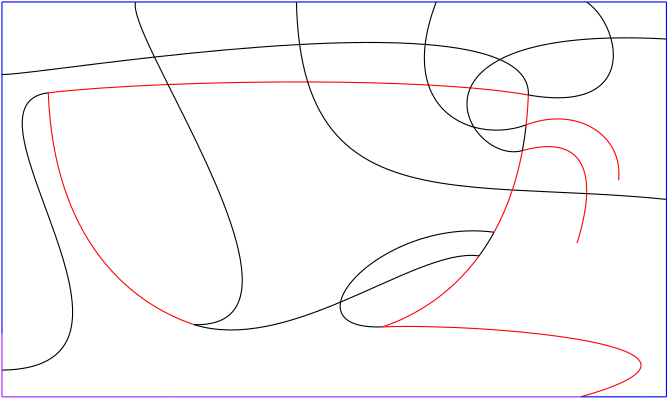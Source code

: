<?xml version="1.0" encoding="UTF-8"?>
<ipe version="70005" creator="HGeometry"><ipestyle name="basic">
<color name="red" value="1 0 0"/>
<color name="green" value="0 1 0"/>
<color name="blue" value="0 0 1"/>
<color name="yellow" value="1 1 0"/>
<color name="orange" value="1 0.647 0"/>
<color name="gold" value="1 0.843 0"/>
<color name="purple" value="0.627 0.125 0.941"/>
<color name="gray" value="0.745 0.745 0.745"/>
<color name="brown" value="0.647 0.165 0.165"/>
<color name="navy" value="0 0 0.502"/>
<color name="pink" value="1 0.753 0.796"/>
<color name="seagreen" value="0.18 0.545 0.341"/>
<color name="turquoise" value="0.251 0.878 0.816"/>
<color name="violet" value="0.933 0.51 0.933"/>
<color name="darkblue" value="0 0 0.545"/>
<color name="darkcyan" value="0 0.545 0.545"/>
<color name="darkgray" value="0.663 0.663 0.663"/>
<color name="darkgreen" value="0 0.392 0"/>
<color name="darkmagenta" value="0.545 0 0.545"/>
<color name="darkorange" value="1 0.549 0"/>
<color name="darkred" value="0.545 0 0"/>
<color name="lightblue" value="0.678 0.847 0.902"/>
<color name="lightcyan" value="0.878 1 1"/>
<color name="lightgray" value="0.827 0.827 0.827"/>
<color name="lightgreen" value="0.565 0.933 0.565"/>
<color name="lightyellow" value="1 1 0.878"/>
<dashstyle name="dashed" value="[4] 0"/>
<dashstyle name="dotted" value="[1 3] 0"/>
<dashstyle name="dash dotted" value="[4 2 1 2] 0"/>
<dashstyle name="dash dot dotted" value="[4 2 1 2 1 2] 0"/>
<pen name="heavier" value="0.8"/>
<pen name="fat" value="1.2"/>
<pen name="ultrafat" value="2"/>
<textsize name="large" value="\large"/>
<textsize name="Large" value="\Large"/>
<textsize name="LARGE" value="\LARGE"/>
<textsize name="huge" value="\huge"/>
<textsize name="Huge" value="\Huge"/>
<textsize name="small" value="\small"/>
<textsize name="footnote" value="\footnotesize"/>
<textsize name="tiny" value="\tiny"/>
<symbolsize name="small" value="2"/>
<symbolsize name="tiny" value="1.1"/>
<symbolsize name="large" value="5"/>
<arrowsize name="small" value="5"/>
<arrowsize name="tiny" value="3"/>
<arrowsize name="large" value="10"/>
<gridsize name="4 pts" value="4"/>
<gridsize name="8 pts (~3 mm)" value="8"/>
<gridsize name="16 pts (~6 mm)" value="16"/>
<gridsize name="32 pts (~12 mm)" value="32"/>
<gridsize name="10 pts (~3.5 mm)" value="10"/>
<gridsize name="20 pts (~7 mm)" value="20"/>
<gridsize name="14 pts (~5 mm)" value="14"/>
<gridsize name="28 pts (~10 mm)" value="28"/>
<gridsize name="56 pts (~20 mm)" value="56"/>
<anglesize name="90 deg" value="90"/>
<anglesize name="60 deg" value="60"/>
<anglesize name="45 deg" value="45"/>
<anglesize name="30 deg" value="30"/>
<anglesize name="22.5 deg" value="22.5"/>
<symbol name="mark/circle(sx)" transformations="translations">
<path fill="sym-stroke">
0.6 0 0 0.6 0 0 e 0.4 0 0 0.4 0 0 e
</path></symbol>
<symbol name="mark/disk(sx)" transformations="translations">
<path fill="sym-stroke">
0.6 0 0 0.6 0 0 e
</path></symbol>
<symbol name="mark/fdisk(sfx)" transformations="translations">
<group><path fill="sym-fill">
0.5 0 0 0.5 0 0 e
</path><path fill="sym-stroke" fillrule="eofill">
0.6 0 0 0.6 0 0 e 0.4 0 0 0.4 0 0 e
</path></group></symbol>
<symbol name="mark/box(sx)" transformations="translations">
<path fill="sym-stroke" fillrule="eofill">
-0.6 -0.6 m 0.6 -0.6 l 0.6 0.6 l -0.6 0.6 l h
-0.4 -0.4 m 0.4 -0.4 l 0.4 0.4 l -0.4 0.4 l h</path></symbol>
<symbol name="mark/square(sx)" transformations="translations">
<path fill="sym-stroke">
-0.6 -0.6 m 0.6 -0.6 l 0.6 0.6 l -0.6 0.6 l h</path></symbol>
<symbol name="mark/fsquare(sfx)" transformations="translations">
<group><path fill="sym-fill">
-0.5 -0.5 m 0.5 -0.5 l 0.5 0.5 l -0.5 0.5 l h</path>
<path fill="sym-stroke" fillrule="eofill">
-0.6 -0.6 m 0.6 -0.6 l 0.6 0.6 l -0.6 0.6 l h
-0.4 -0.4 m 0.4 -0.4 l 0.4 0.4 l -0.4 0.4 l h</path></group></symbol>
<symbol name="mark/cross(sx)" transformations="translations">
<group><path fill="sym-stroke">
-0.43 -0.57 m 0.57 0.43 l 0.43 0.57 l -0.57 -0.43 l h</path>
<path fill="sym-stroke">
-0.43 0.57 m 0.57 -0.43 l 0.43 -0.57 l -0.57 0.43 l h</path>
</group></symbol>
<symbol name="arrow/arc(spx)">
<path pen="sym-pen" stroke="sym-stroke" fill="sym-stroke">
0 0 m -1.0 0.333 l -1.0 -0.333 l h</path></symbol>
<symbol name="arrow/farc(spx)">
<path pen="sym-pen" stroke="sym-stroke" fill="white">
0 0 m -1.0 0.333 l -1.0 -0.333 l h</path></symbol>
<symbol name="arrow/ptarc(spx)">
<path pen="sym-pen" stroke="sym-stroke" fill="sym-stroke">
0 0 m -1.0 0.333 l -0.8 0 l -1.0 -0.333 l h</path></symbol>
<symbol name="arrow/fptarc(spx)">
<path pen="sym-pen" stroke="sym-stroke" fill="white">
0 0 m -1.0 0.333 l -0.8 0 l -1.0 -0.333 l h</path></symbol>
<symbol name="arrow/fnormal(spx)">
<path pen="sym-pen" stroke="sym-stroke" fill="white">
0 0 m -1.0 0.333 l -1.0 -0.333 l h</path></symbol>
<symbol name="arrow/pointed(spx)">
<path pen="sym-pen" stroke="sym-stroke" fill="sym-stroke">
0 0 m -1.0 0.333 l -0.8 0 l -1.0 -0.333 l h</path></symbol>
<symbol name="arrow/fpointed(spx)">
<path pen="sym-pen" stroke="sym-stroke" fill="white">
0 0 m -1.0 0.333 l -0.8 0 l -1.0 -0.333 l h</path></symbol>
<symbol name="arrow/linear(spx)">
<path pen="sym-pen" stroke="sym-stroke">
-1.0 0.333 m 0 0 l -1.0 -0.333 l</path></symbol>
<symbol name="arrow/fdouble(spx)">
<path pen="sym-pen" stroke="sym-stroke" fill="white">
0 0 m -1.0 0.333 l -1.0 -0.333 l h
-1 0 m -2.0 0.333 l -2.0 -0.333 l h
</path></symbol>
<symbol name="arrow/double(spx)">
<path pen="sym-pen" stroke="sym-stroke" fill="sym-stroke">
0 0 m -1.0 0.333 l -1.0 -0.333 l h
-1 0 m -2.0 0.333 l -2.0 -0.333 l h
</path></symbol>
<tiling name="falling" angle="-60" width="1" step="4"/>
<tiling name="rising" angle="30" width="1" step="4"/>
<textstyle name="center" begin="\begin{center}" end="\end{center}"/>
<textstyle name="itemize" begin="\begin{itemize}" end="\end{itemize}"/>
<textstyle name="item" begin="\begin{itemize}\item{}" end="\end{itemize}"/>
</ipestyle><page><layer name="alpha"/><view layers="alpha" active="alpha"/><path layer="alpha" fill="1">169.545560000000 733.367640000000 m
169.545560000000 733.367640000000 169.545560000000 733.367640000000 169.546000000000 733.367000000000 c
</path><path layer="alpha" fill="1">169.546000000000 733.367000000000 m
169.545560000000 724.670695149739 169.545560000000 715.973750299479 169.547584456000 707.269860060000 c
</path><path layer="alpha" fill="1">169.547584456000 707.269860060000 m
169.545560000000 676.069610592447 169.545560000000 644.862415735677 169.547000000000 613.652000000000 c
</path><path layer="alpha" fill="1">169.547000000000 613.652000000000 m
169.545560000000 609.380500397135 169.545560000000 605.105779915364 169.547584456000 600.822952260000 c
</path><path layer="alpha" fill="1">169.547584456000 600.822952260000 m
169.545560000000 597.623572955729 169.545560000000 594.416086477864 169.546000000000 591.208000000000 c
</path><path layer="alpha" fill="1">169.546000000000 591.208000000000 m
169.545560000000 591.208600000000 169.545560000000 591.208600000000 169.545560000000 591.208600000000 c
</path><path layer="alpha" fill="1">169.545560000000 591.208600000000 m
169.545560000000 591.208600000000 169.545560000000 591.208600000000 169.546000000000 591.208000000000 c
</path><path layer="alpha" fill="1">169.546000000000 591.208000000000 m
190.383587050781 591.208600000000 211.221614101562 591.208600000000 232.056542823486 591.208600001144 c
</path><path layer="alpha" fill="1">232.056542823486 591.208600001144 m
280.676026113281 591.208600000000 329.292411074218 591.208600000000 377.914000000000 591.210000000000 c
</path><path layer="alpha" fill="1">377.914000000000 591.210000000000 m
377.908796035156 591.208600000000 377.908796035156 591.208600000000 377.914418660000 591.209800000000 c
</path><path layer="alpha" fill="1">377.914418660000 591.209800000000 m
385.111944472656 591.208600000000 392.315092910156 591.208600000000 399.511838480072 591.208599999237 c
</path><path layer="alpha" fill="1">399.511838480072 591.208599999237 m
402.601480898437 591.208600000000 405.684720449218 591.208600000000 408.768000000000 591.208000000000 c
</path><path layer="alpha" fill="1">408.768000000000 591.208000000000 m
408.767960000000 591.208600000000 408.767960000000 591.208600000000 408.767960000000 591.208600000000 c
</path><path layer="alpha" fill="1">408.767960000000 591.208600000000 m
408.767960000000 591.208600000000 408.767960000000 591.208600000000 408.768000000000 591.208000000000 c
</path><path layer="alpha" fill="1">408.768000000000 591.208000000000 m
408.767960000000 614.904665566406 408.767960000000 638.600731132812 408.770769660000 662.289377260000 c
</path><path layer="alpha" fill="1">408.770769660000 662.289377260000 m
408.767960000000 681.541715566406 408.767960000000 700.786634433593 408.770769660000 720.025113770000 c
</path><path layer="alpha" fill="1">408.770769660000 720.025113770000 m
408.767960000000 724.476915533854 408.767960000000 728.922277766927 408.768000000000 733.367000000000 c
</path><path layer="alpha" fill="1">408.768000000000 733.367000000000 m
408.767960000000 733.367640000000 408.767960000000 733.367640000000 408.767960000000 733.367640000000 c
</path><path layer="alpha" fill="1">408.767960000000 733.367640000000 m
408.767960000000 733.367640000000 408.767960000000 733.367640000000 408.768000000000 733.367000000000 c
</path><path layer="alpha" fill="1">408.768000000000 733.367000000000 m
399.172684902343 733.367640000000 389.577409804687 733.367640000000 379.985072310000 733.369151130000 c
</path><path layer="alpha" fill="1">379.985072310000 733.369151130000 m
361.949928652343 733.367640000000 343.917722597656 733.367640000000 325.889442190000 733.369151130000 c
</path><path layer="alpha" fill="1">325.889442190000 733.369151130000 m
309.113861464843 733.367640000000 292.342206386718 733.367640000000 275.564615490000 733.369151130000 c
</path><path layer="alpha" fill="1">275.564615490000 733.369151130000 m
256.268060292968 733.367640000000 236.965569277343 733.367640000000 217.669713290000 733.369151130000 c
</path><path layer="alpha" fill="1">217.669713290000 733.369151130000 m
201.623905507812 733.367640000000 185.584732753906 733.367640000000 169.546000000000 733.367000000000 c
</path><path layer="alpha" fill="1">169.546000000000 733.367000000000 m
169.545560000000 733.367640000000 169.545560000000 733.367640000000 169.545560000000 733.367640000000 c
</path><path stroke="red">377.914418660000 591.209800000000 m
377.914418660000 591.209800000000 377.914418660000 591.209800000000 377.914000000000 591.210000000000 c
</path><path stroke="red">377.914000000000 591.210000000000 m
443.436333680000 609.623846900000 343.231826600000 617.805998590000 306.544000000000 616.396000000000 c
</path><path stroke="red">306.544000000000 616.396000000000 m
306.547370130000 616.395505890000 306.547370130000 616.395505890000 306.546281750000 616.395309280000 c
</path><path stroke="red">306.546281750000 616.395309280000 m
306.547370130000 616.395505890000 306.547370130000 616.395505890000 306.547370130000 616.395505890000 c
</path><path stroke="red">238.742786190000 617.179688070000 m
238.742786190000 617.179688070000 238.742786190000 617.179688070000 238.741697810000 617.179491460000 c
</path><path stroke="red">238.741697810000 617.179491460000 m
215.227673030000 625.017627780000 188.183740060000 648.141943880000 186.223490260000 700.659954820000 c
</path><path stroke="red">186.223490260000 700.659954820000 m
186.224578640000 700.660151430000 186.224578640000 700.660151430000 186.224578640000 700.660151430000 c
</path><path stroke="red">186.224578640000 700.660151430000 m
186.224578640000 700.660151430000 186.224578640000 700.660151430000 186.223490260000 700.659954820000 c
</path><path stroke="red">186.223490260000 700.659954820000 m
196.564734813469 701.896635795848 211.837773544894 702.946885301462 229.323067498437 703.647506305607 c
</path><path stroke="red">229.323067498437 703.647506305607 m
244.964356265186 704.274260832226 262.374665488676 704.621356688186 279.616874712088 704.572283099898 c
</path><path stroke="red">279.616874712088 704.572283099898 m
294.673817964386 704.529002372867 309.603716219826 704.183237670911 323.100990124669 703.457060414288 c
</path><path stroke="red">323.100990124669 703.457060414288 m
328.369581067794 703.173441238957 333.418245079859 702.832126794229 338.171677858335 702.428379733753 c
</path><path stroke="red">338.171677858335 702.428379733753 m
346.067173322586 701.757528467000 353.149278443599 700.914264438754 359.062000000000 699.876000000000 c
</path><path stroke="red">359.062000000000 699.876000000000 m
359.065577680000 699.877263280000 359.065577680000 699.877263280000 359.064489300000 699.875772640000 c
</path><path stroke="red">359.064489300000 699.875772640000 m
359.065577680000 699.877263280000 359.065577680000 699.877263280000 359.064489300000 699.877066670000 c
</path><path stroke="red">359.064489300000 699.877066670000 m
359.065577680000 699.877263280000 359.065577680000 699.877263280000 359.065577680000 699.877263280000 c
</path><path stroke="red">356.909723700000 679.850855000000 m
356.909723700000 679.850855000000 356.909723700000 679.850855000000 356.908635320000 679.850658390000 c
</path><path stroke="red">356.908635320000 679.850658390000 m
371.760267563562 684.035564467404 380.483063936100 679.261445221375 380.040277112759 664.368191813886 c
</path><path stroke="red">380.040277112759 664.368191813886 m
379.895695560876 659.515627895576 378.781252583295 653.596647909078 376.591920000000 646.565815340000 c
</path><path stroke="red">358.277513410000 689.117403830000 m
358.277513410000 689.117403830000 358.277513410000 689.117403830000 358.276425030000 689.117207220000 c
</path><path stroke="red">358.276425030000 689.117207220000 m
376.591920000000 696.009407610000 393.349608500000 685.457886990000 391.540554560000 669.177695560000 c
</path><path stroke="black" join="0">238.741697810000 617.179491460000 m
255.237748513636 612.100832122422 273.938865278521 617.997915618243 291.457555171101 625.331577996129 c
</path><path stroke="black" join="0">291.457555171101 625.331577996129 m
311.157198115231 633.577897805870 329.360402099163 643.641319045786 341.241814110000 641.945931630000 c
</path><path stroke="black" join="0">346.728501310000 650.465825150000 m
319.046304628577 654.168221582238 293.645184008947 636.629318242604 291.457555171101 625.331577996129 c
</path><path stroke="black" join="0">291.457555171101 625.331577996129 m
290.408933154713 619.919004988669 294.674883544193 615.938861996345 306.544000000000 616.396000000000 c
</path><path stroke="black" join="0">306.544000000000 616.396000000000 m
306.546281750000 616.395309280000 306.546281750000 616.395309280000 306.546281750000 616.395309280000 c
</path><path stroke="black" join="0">238.741697810000 617.179491460000 m
274.286320465141 616.346070546011 246.904595163523 668.555740568185 229.323067498437 703.647506305607 c
</path><path stroke="black" join="0">229.323067498437 703.647506305607 m
227.576870882677 707.133119429190 225.925500784867 710.453354539622 224.445655290107 713.529854198431 c
</path><path stroke="black" join="0">224.445655290107 713.529854198431 m
219.791704506223 723.201249104897 216.798297581161 730.522393018487 217.669713290000 733.369151130000 c
</path><path stroke="black" join="0">356.908635320000 679.850658390000 m
350.596973982097 678.072106089260 343.211692892558 682.137914952636 339.441078536970 688.302118059408 c
</path><path stroke="black" join="0">339.441078536970 688.302118059408 m
336.909637143053 692.440989126916 336.010635821386 697.529808764094 338.171677858335 702.428379733753 c
</path><path stroke="black" join="0">338.171677858335 702.428379733753 m
339.790056370654 706.096478676763 343.127406620905 709.658489871690 348.786905046116 712.635618042249 c
</path><path stroke="black" join="0">348.786905046116 712.635618042249 m
356.832256446951 716.867281571372 369.577661722717 719.911665894597 388.751464729580 720.384178619041 c
</path><path stroke="black" join="0">388.751464729580 720.384178619041 m
394.770615096115 720.532532311887 401.426860259375 720.427147147441 408.770769660000 720.025113770000 c
</path><path stroke="black" join="0">358.276425030000 689.117207220000 m
352.515166999918 686.949153784812 345.658918848457 686.564509005973 339.441078536970 688.302118059408 c
</path><path stroke="black" join="0">339.441078536970 688.302118059408 m
332.226539185443 690.318011195179 325.873326708112 695.194483734043 323.100990124669 703.457060414288 c
</path><path stroke="black" join="0">323.100990124669 703.457060414288 m
321.743259655036 707.503024922713 321.243130389157 712.356872654212 321.916551092859 718.079477736528 c
</path><path stroke="black" join="0">321.916551092859 718.079477736528 m
322.451539229096 722.620601904296 323.722869891566 727.705549083153 325.889442190000 733.369151130000 c
</path><path stroke="black" join="0">275.564615490000 733.369151130000 m
275.678563977537 727.807210959612 276.063538555139 722.713592387348 276.707117856388 718.046880601847 c
</path><path stroke="black" join="0">276.707117856388 718.046880601847 m
277.390207620971 713.091018169225 278.365013658950 708.616827328019 279.616874712088 704.572283099898 c
</path><path stroke="black" join="0">279.616874712088 704.572283099898 m
289.479710917915 672.715477548685 316.517384400348 667.766524810535 353.297779126135 665.659450165147 c
</path><path stroke="black" join="0">353.297779126135 665.659450165147 m
361.730749447033 665.176291414412 370.676314464699 664.842561895171 380.040277112759 664.368191813886 c
</path><path stroke="black" join="0">380.040277112759 664.368191813886 m
389.240910719143 663.902311297424 398.844587615836 663.300903782755 408.770769660000 662.289377260000 c
</path><path stroke="black" join="0">186.223490260000 700.659954820000 m
150.166638340000 696.348246860000 234.516689860000 601.750771770000 169.547584456000 600.822952260000 c
</path><path stroke="black" join="0">359.064489300000 699.877066670000 m
359.064489300000 699.877066670000 359.064489300000 699.877066670000 359.062000000000 699.876000000000 c
</path><path stroke="black" join="0">359.062000000000 699.876000000000 m
359.064489300000 699.877066670000 359.064489300000 699.877066670000 359.064489300000 699.875772640000 c
</path><path stroke="black" join="0">359.064489300000 699.875772640000 m
359.276791965669 705.566893596434 355.464623769106 709.707113921405 348.786905046116 712.635618042249 c
</path><path stroke="black" join="0">348.786905046116 712.635618042249 m
342.226698229522 715.512372706961 332.902357033627 717.220273566718 321.916551092859 718.079477736528 c
</path><path stroke="black" join="0">321.916551092859 718.079477736528 m
308.633247761767 719.118320419293 292.923092592751 718.919206713348 276.707117856388 718.046880601847 c
</path><path stroke="black" join="0">276.707117856388 718.046880601847 m
259.050845792100 717.096966241268 240.795180072214 715.347862557233 224.445655290107 713.529854198431 c
</path><path stroke="black" join="0">224.445655290107 713.529854198431 m
195.837707458153 710.349025012541 173.070106650700 706.957689341684 169.547584456000 707.269860060000 c
</path><path stroke="black" join="0">359.064489300000 699.875772640000 m
359.064489300000 699.875772640000 359.064489300000 699.875772640000 359.062000000000 699.876000000000 c
</path><path stroke="black" join="0">359.062000000000 699.876000000000 m
386.892731609930 694.998074881925 392.092414300918 708.677510296202 388.751464729580 720.384178619041 c
</path><path stroke="black" join="0">388.751464729580 720.384178619041 m
387.199416366866 725.823440798266 383.807996295020 730.834756411740 379.985072310000 733.369151130000 c
</path><path stroke="blue">377.914000000000 591.210000000000 m
385.112764485677 591.209533365885 392.311528971354 591.209066731770 399.511838480072 591.208599999237 c
</path><path stroke="blue">399.511838480072 591.208599999237 m
402.596195638020 591.208400065104 405.682097819010 591.208200032552 408.768000000000 591.208000000000 c
</path><path stroke="blue">408.768000000000 591.208000000000 m
408.768000000000 614.904058898925 408.768000000000 638.600117797851 408.770769660000 662.289377260000 c
</path><path stroke="blue">408.770769660000 662.289377260000 m
408.768000000000 681.541090148925 408.768000000000 700.786003601074 408.770769660000 720.025113770000 c
</path><path stroke="blue">408.770769660000 720.025113770000 m
408.768000000000 724.476278035481 408.768000000000 728.921639017740 408.768000000000 733.367000000000 c
</path><path stroke="blue">408.768000000000 733.367000000000 m
399.172740946451 733.367000000000 389.577481892903 733.367000000000 379.985072310000 733.369151130000 c
</path><path stroke="blue">379.985072310000 733.369151130000 m
361.950046936035 733.367000000000 343.917871032714 733.367000000000 325.889442190000 733.369151130000 c
</path><path stroke="blue">325.889442190000 733.369151130000 m
309.114068094889 733.367000000000 292.342441060384 733.367000000000 275.564615490000 733.369151130000 c
</path><path stroke="blue">275.564615490000 733.369151130000 m
256.268355285644 733.367000000000 236.965896545410 733.367000000000 217.669713290000 733.369151130000 c
</path><path stroke="blue">217.669713290000 733.369151130000 m
201.624291870117 733.367000000000 185.585145935058 733.367000000000 169.546000000000 733.367000000000 c
</path><path stroke="blue">169.546000000000 733.367000000000 m
169.546072652180 724.669444152832 169.546145304361 715.971888305664 169.547584456000 707.269860060000 c
</path><path stroke="blue">169.547584456000 707.269860060000 m
169.546478637695 676.066888305664 169.546739318847 644.859444152832 169.547000000000 613.652000000000 c
</path><path stroke="purple">169.547000000000 613.652000000000 m
169.546809488932 609.376169596354 169.546618977864 605.100339192708 169.547584456000 600.822952260000 c
</path><path stroke="purple">169.547584456000 600.822952260000 m
169.546285644531 597.619005859375 169.546142822265 594.413502929687 169.546000000000 591.208000000000 c
</path><path stroke="purple">169.546000000000 591.208000000000 m
190.384071777343 591.208200012207 211.222143554687 591.208400024414 232.056542823486 591.208600001144 c
</path><path stroke="purple">232.056542823486 591.208600001144 m
280.678143554687 591.209066691080 329.296071777343 591.209533345540 377.914000000000 591.210000000000 c
</path><path stroke="red">306.544000000000 616.396000000000 m
318.421000000000 620.354000000000 331.197000000000 628.212000000000 341.188000000000 641.787000000000 c
</path><path stroke="black">341.188000000000 641.787000000000 m
343.130000000000 644.426000000000 344.967000000000 647.280000000000 346.671000000000 650.365000000000 c
</path><path stroke="red">346.671000000000 650.365000000000 m
346.689560546875 650.398584960937 346.708105401098 650.432197155773 346.728501310000 650.465825150000 c
</path><path stroke="red">346.728501310000 650.465825150000 m
349.233516363466 655.017055742183 351.452512159489 660.067090501547 353.297779126135 665.659450165147 c
</path><path stroke="red">353.297779126135 665.659450165147 m
354.723747372150 669.982902000188 355.926421142578 674.631289306640 356.865000000000 679.623000000000 c
</path><path stroke="black">356.865000000000 679.623000000000 m
356.879607421875 679.700677734375 356.894150187492 679.778438200950 356.908635320000 679.850658390000 c
</path><path stroke="black">356.908635320000 679.850658390000 m
356.908628186864 679.856281509714 356.908628186864 679.856281509714 356.909723700000 679.850855000000 c
</path><path stroke="black">356.909723700000 679.850855000000 m
357.443241719245 682.730717762947 357.889544921875 685.718111328125 358.242000000000 688.824000000000 c
</path><path stroke="red">358.242000000000 688.824000000000 m
358.253132812500 688.922247070312 358.264170346498 689.020612657785 358.276425030000 689.117207220000 c
</path><path stroke="red">358.276425030000 689.117207220000 m
358.275112364843 689.119096827096 358.275112364843 689.119096827096 358.277513410000 689.117403830000 c
</path><path stroke="red">358.277513410000 689.117403830000 m
358.657315145969 692.559131583213 358.922979980468 696.143847167968 359.062000000000 699.876000000000 c
</path></page></ipe>